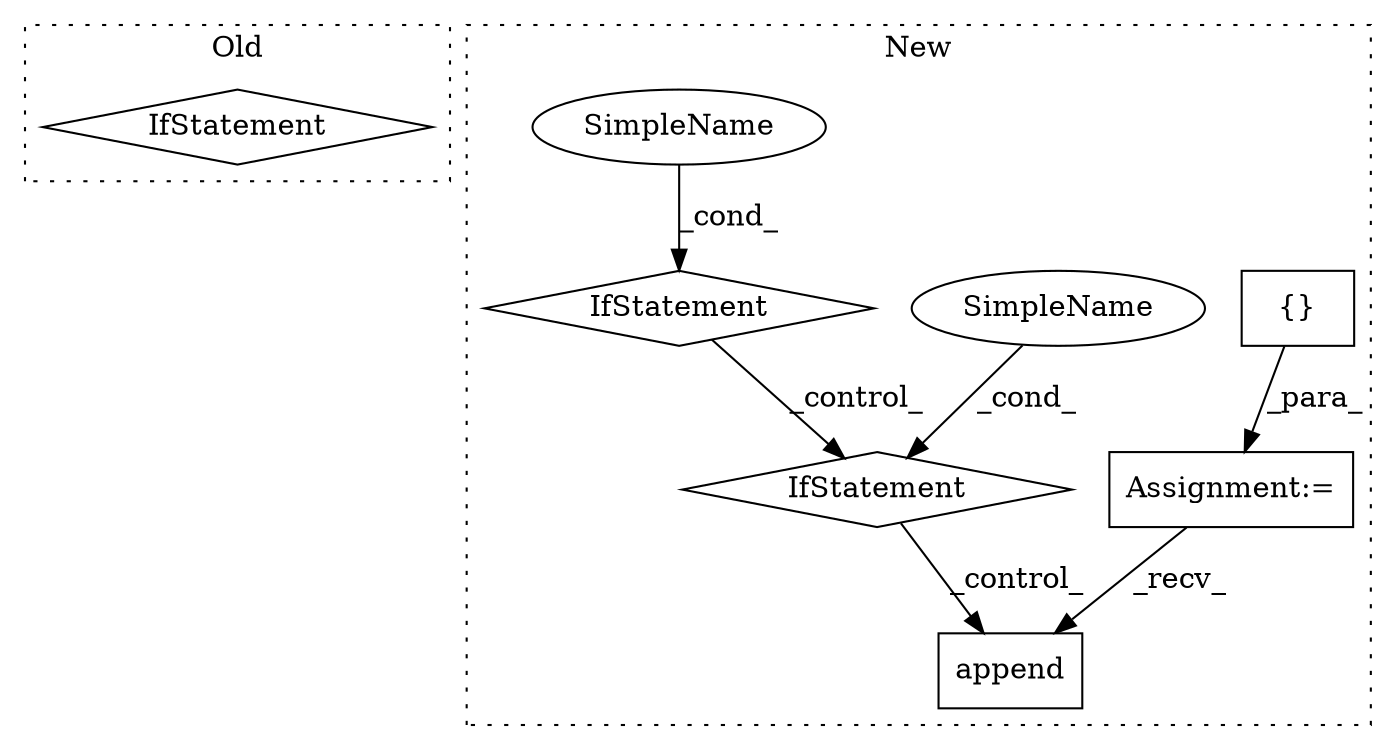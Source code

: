 digraph G {
subgraph cluster0 {
1 [label="IfStatement" a="25" s="17664" l="27" shape="diamond"];
label = "Old";
style="dotted";
}
subgraph cluster1 {
2 [label="{}" a="4" s="17723" l="2" shape="box"];
3 [label="Assignment:=" a="7" s="17713" l="1" shape="box"];
4 [label="append" a="32" s="17926,18079" l="7,1" shape="box"];
5 [label="IfStatement" a="25" s="17892,17907" l="4,2" shape="diamond"];
6 [label="SimpleName" a="42" s="" l="" shape="ellipse"];
7 [label="IfStatement" a="25" s="17813,17834" l="4,2" shape="diamond"];
8 [label="SimpleName" a="42" s="" l="" shape="ellipse"];
label = "New";
style="dotted";
}
2 -> 3 [label="_para_"];
3 -> 4 [label="_recv_"];
5 -> 4 [label="_control_"];
6 -> 5 [label="_cond_"];
7 -> 5 [label="_control_"];
8 -> 7 [label="_cond_"];
}